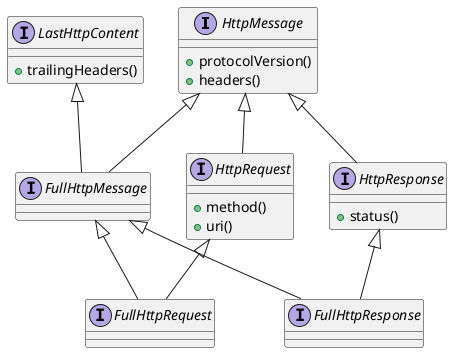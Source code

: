 @startuml


interface HttpMessage{
+ protocolVersion()
+ headers()
}

interface HttpRequest{
+ method()
+ uri()
}
interface FullHttpMessage {
}
interface HttpResponse{
+ status()
}
interface LastHttpContent {
+ trailingHeaders()
}


interface FullHttpRequest {
}
interface FullHttpResponse {
}



HttpMessage                      <|--          HttpRequest
HttpMessage                      <|--          HttpResponse


HttpMessage                     <|--          FullHttpMessage
LastHttpContent                     <|--          FullHttpMessage
FullHttpMessage                     <|--          FullHttpRequest
HttpRequest                     <|--          FullHttpRequest
FullHttpMessage                     <|--          FullHttpResponse
HttpResponse                     <|--          FullHttpResponse

@enduml
